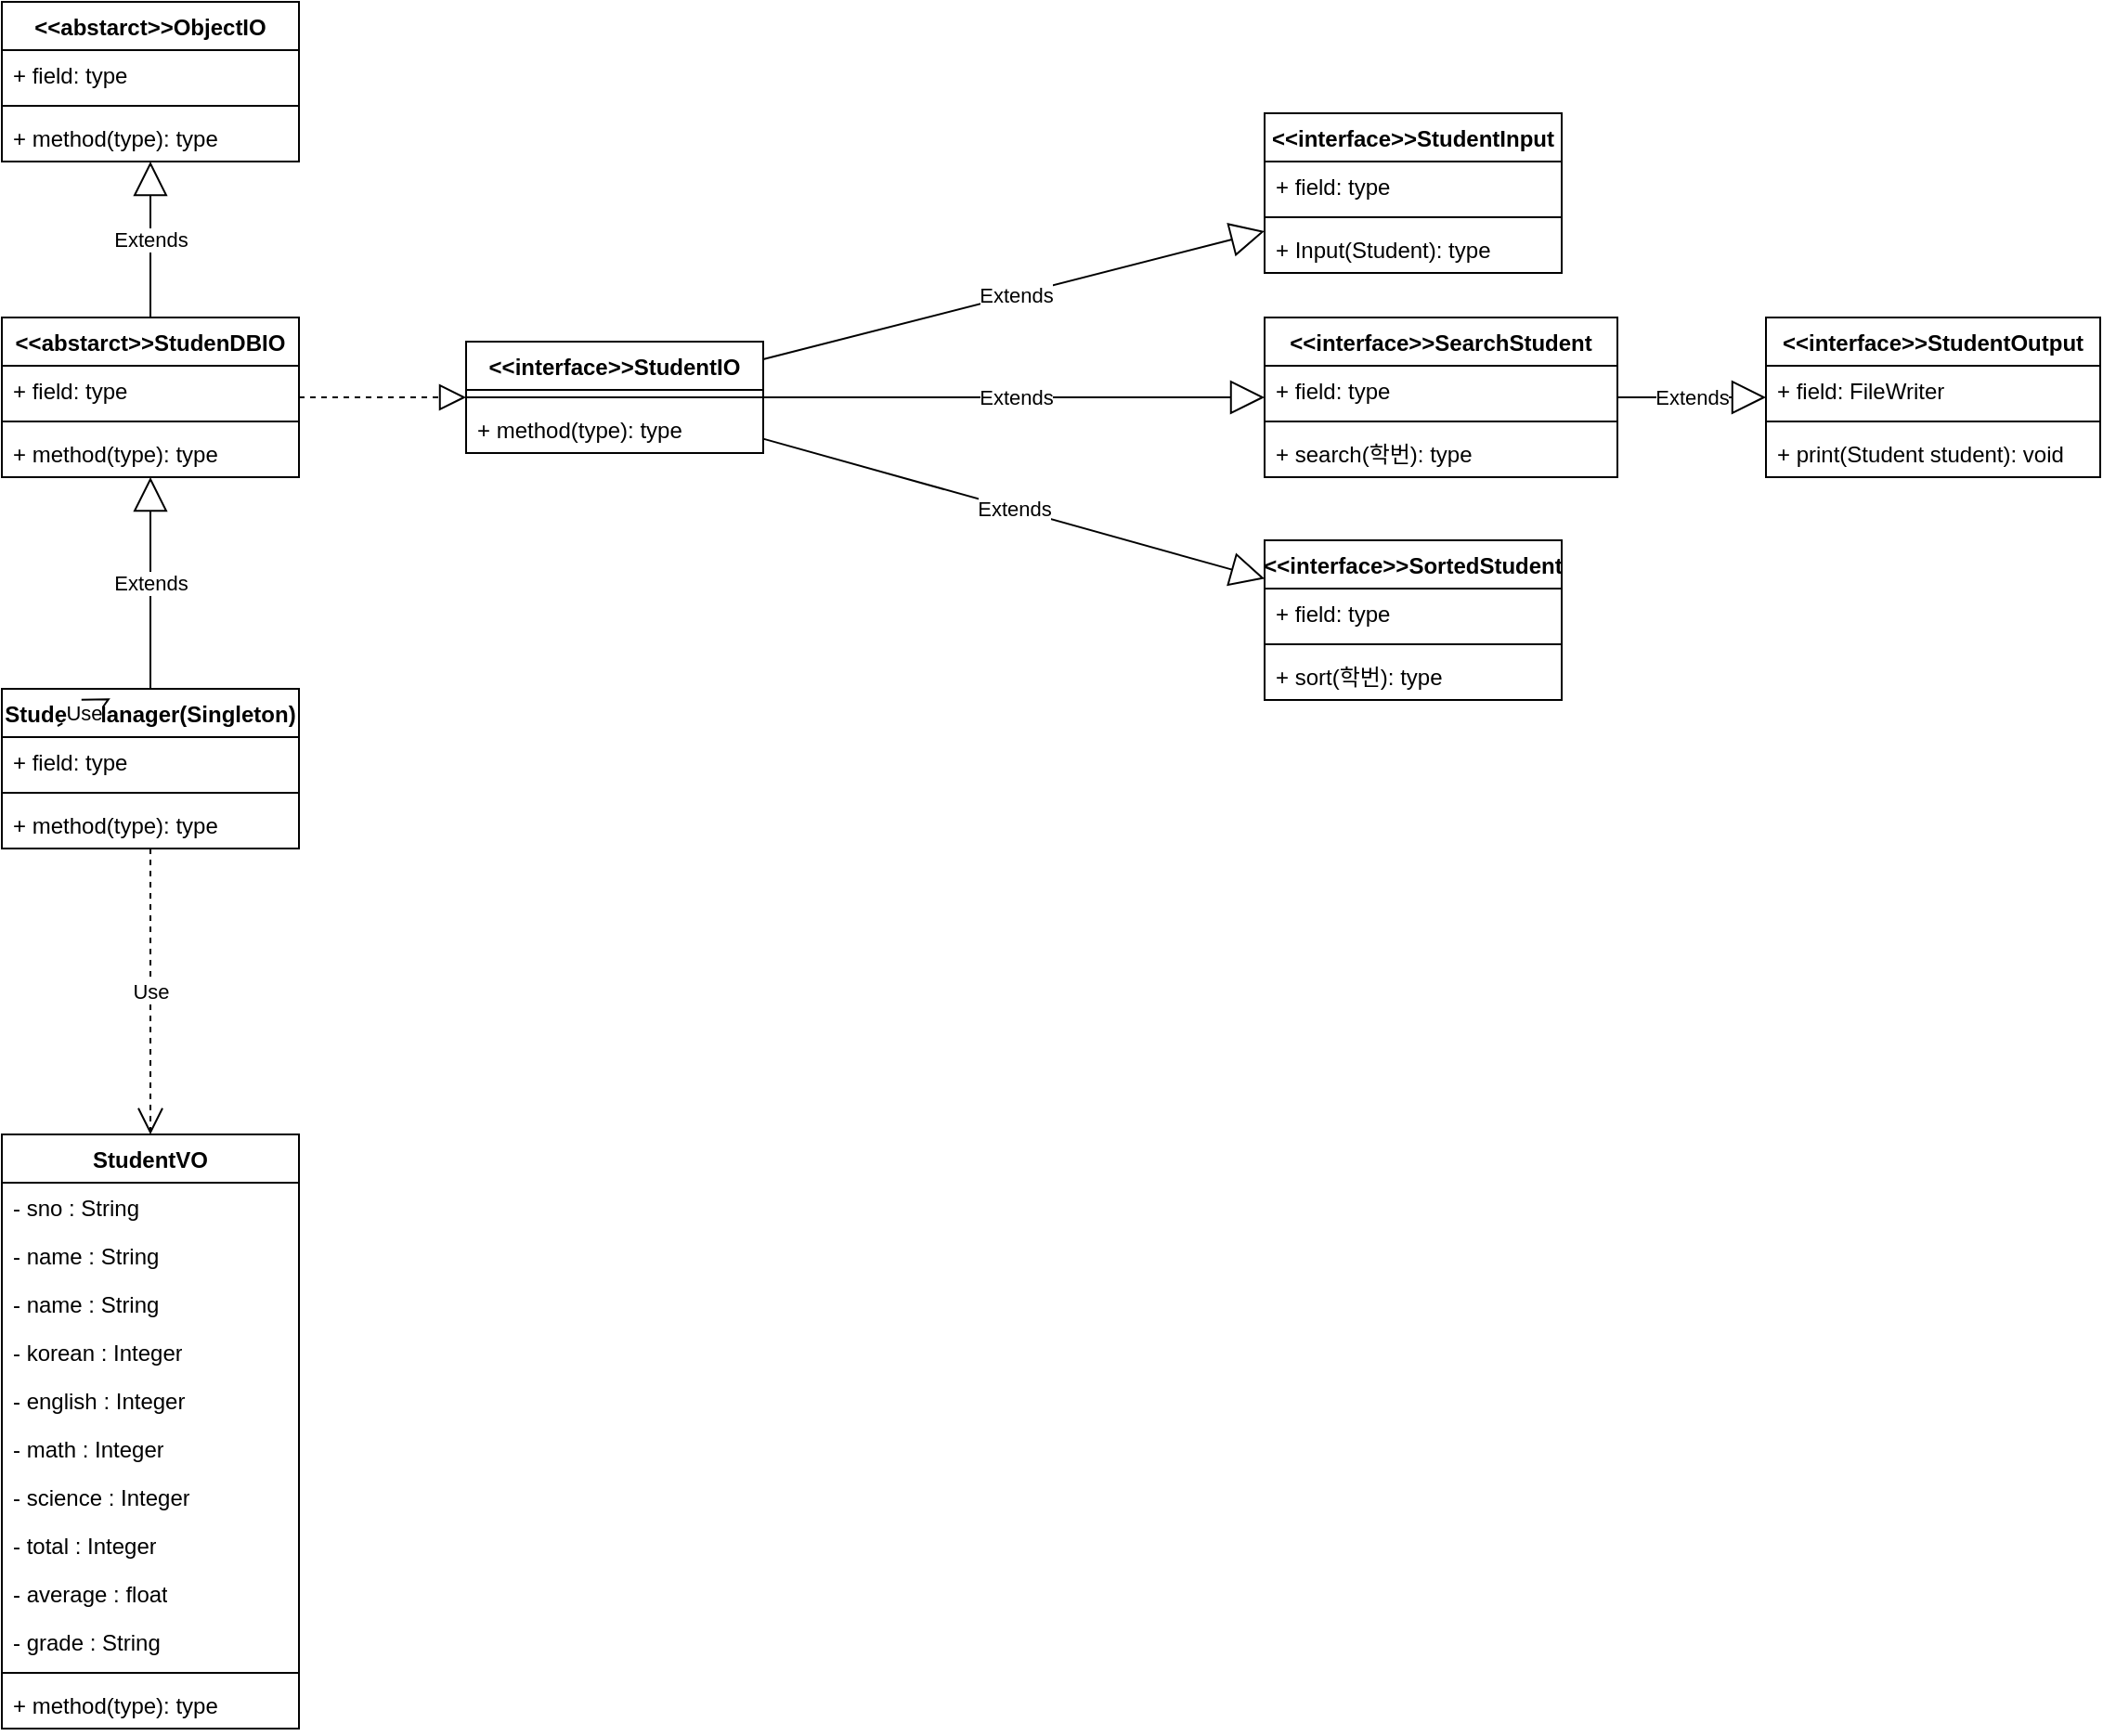 <mxfile version="26.0.11">
  <diagram name="페이지-1" id="k_KB7zdzaerqngAy7EjZ">
    <mxGraphModel dx="1687" dy="1622" grid="1" gridSize="10" guides="1" tooltips="1" connect="1" arrows="1" fold="1" page="1" pageScale="1" pageWidth="1169" pageHeight="827" math="0" shadow="0">
      <root>
        <mxCell id="0" />
        <mxCell id="1" parent="0" />
        <mxCell id="o_LtBYVK2ZJKB_Pog53U-1" value="StudentVO" style="swimlane;fontStyle=1;align=center;verticalAlign=top;childLayout=stackLayout;horizontal=1;startSize=26;horizontalStack=0;resizeParent=1;resizeParentMax=0;resizeLast=0;collapsible=1;marginBottom=0;whiteSpace=wrap;html=1;" parent="1" vertex="1">
          <mxGeometry x="350" y="500" width="160" height="320" as="geometry" />
        </mxCell>
        <mxCell id="o_LtBYVK2ZJKB_Pog53U-2" value="- sno : String" style="text;strokeColor=none;fillColor=none;align=left;verticalAlign=top;spacingLeft=4;spacingRight=4;overflow=hidden;rotatable=0;points=[[0,0.5],[1,0.5]];portConstraint=eastwest;whiteSpace=wrap;html=1;" parent="o_LtBYVK2ZJKB_Pog53U-1" vertex="1">
          <mxGeometry y="26" width="160" height="26" as="geometry" />
        </mxCell>
        <mxCell id="o_LtBYVK2ZJKB_Pog53U-7" value="- name : String" style="text;strokeColor=none;fillColor=none;align=left;verticalAlign=top;spacingLeft=4;spacingRight=4;overflow=hidden;rotatable=0;points=[[0,0.5],[1,0.5]];portConstraint=eastwest;whiteSpace=wrap;html=1;" parent="o_LtBYVK2ZJKB_Pog53U-1" vertex="1">
          <mxGeometry y="52" width="160" height="26" as="geometry" />
        </mxCell>
        <mxCell id="o_LtBYVK2ZJKB_Pog53U-8" value="- name : String" style="text;strokeColor=none;fillColor=none;align=left;verticalAlign=top;spacingLeft=4;spacingRight=4;overflow=hidden;rotatable=0;points=[[0,0.5],[1,0.5]];portConstraint=eastwest;whiteSpace=wrap;html=1;" parent="o_LtBYVK2ZJKB_Pog53U-1" vertex="1">
          <mxGeometry y="78" width="160" height="26" as="geometry" />
        </mxCell>
        <mxCell id="o_LtBYVK2ZJKB_Pog53U-9" value="- korean : Integer" style="text;strokeColor=none;fillColor=none;align=left;verticalAlign=top;spacingLeft=4;spacingRight=4;overflow=hidden;rotatable=0;points=[[0,0.5],[1,0.5]];portConstraint=eastwest;whiteSpace=wrap;html=1;" parent="o_LtBYVK2ZJKB_Pog53U-1" vertex="1">
          <mxGeometry y="104" width="160" height="26" as="geometry" />
        </mxCell>
        <mxCell id="o_LtBYVK2ZJKB_Pog53U-10" value="- english : Integer" style="text;strokeColor=none;fillColor=none;align=left;verticalAlign=top;spacingLeft=4;spacingRight=4;overflow=hidden;rotatable=0;points=[[0,0.5],[1,0.5]];portConstraint=eastwest;whiteSpace=wrap;html=1;" parent="o_LtBYVK2ZJKB_Pog53U-1" vertex="1">
          <mxGeometry y="130" width="160" height="26" as="geometry" />
        </mxCell>
        <mxCell id="o_LtBYVK2ZJKB_Pog53U-11" value="- math : Integer" style="text;strokeColor=none;fillColor=none;align=left;verticalAlign=top;spacingLeft=4;spacingRight=4;overflow=hidden;rotatable=0;points=[[0,0.5],[1,0.5]];portConstraint=eastwest;whiteSpace=wrap;html=1;" parent="o_LtBYVK2ZJKB_Pog53U-1" vertex="1">
          <mxGeometry y="156" width="160" height="26" as="geometry" />
        </mxCell>
        <mxCell id="o_LtBYVK2ZJKB_Pog53U-12" value="- science : Integer" style="text;strokeColor=none;fillColor=none;align=left;verticalAlign=top;spacingLeft=4;spacingRight=4;overflow=hidden;rotatable=0;points=[[0,0.5],[1,0.5]];portConstraint=eastwest;whiteSpace=wrap;html=1;" parent="o_LtBYVK2ZJKB_Pog53U-1" vertex="1">
          <mxGeometry y="182" width="160" height="26" as="geometry" />
        </mxCell>
        <mxCell id="o_LtBYVK2ZJKB_Pog53U-13" value="- total : Integer" style="text;strokeColor=none;fillColor=none;align=left;verticalAlign=top;spacingLeft=4;spacingRight=4;overflow=hidden;rotatable=0;points=[[0,0.5],[1,0.5]];portConstraint=eastwest;whiteSpace=wrap;html=1;" parent="o_LtBYVK2ZJKB_Pog53U-1" vertex="1">
          <mxGeometry y="208" width="160" height="26" as="geometry" />
        </mxCell>
        <mxCell id="o_LtBYVK2ZJKB_Pog53U-14" value="- average : float" style="text;strokeColor=none;fillColor=none;align=left;verticalAlign=top;spacingLeft=4;spacingRight=4;overflow=hidden;rotatable=0;points=[[0,0.5],[1,0.5]];portConstraint=eastwest;whiteSpace=wrap;html=1;" parent="o_LtBYVK2ZJKB_Pog53U-1" vertex="1">
          <mxGeometry y="234" width="160" height="26" as="geometry" />
        </mxCell>
        <mxCell id="o_LtBYVK2ZJKB_Pog53U-15" value="- grade : String" style="text;strokeColor=none;fillColor=none;align=left;verticalAlign=top;spacingLeft=4;spacingRight=4;overflow=hidden;rotatable=0;points=[[0,0.5],[1,0.5]];portConstraint=eastwest;whiteSpace=wrap;html=1;" parent="o_LtBYVK2ZJKB_Pog53U-1" vertex="1">
          <mxGeometry y="260" width="160" height="26" as="geometry" />
        </mxCell>
        <mxCell id="o_LtBYVK2ZJKB_Pog53U-3" value="" style="line;strokeWidth=1;fillColor=none;align=left;verticalAlign=middle;spacingTop=-1;spacingLeft=3;spacingRight=3;rotatable=0;labelPosition=right;points=[];portConstraint=eastwest;strokeColor=inherit;" parent="o_LtBYVK2ZJKB_Pog53U-1" vertex="1">
          <mxGeometry y="286" width="160" height="8" as="geometry" />
        </mxCell>
        <mxCell id="o_LtBYVK2ZJKB_Pog53U-4" value="+ method(type): type" style="text;strokeColor=none;fillColor=none;align=left;verticalAlign=top;spacingLeft=4;spacingRight=4;overflow=hidden;rotatable=0;points=[[0,0.5],[1,0.5]];portConstraint=eastwest;whiteSpace=wrap;html=1;" parent="o_LtBYVK2ZJKB_Pog53U-1" vertex="1">
          <mxGeometry y="294" width="160" height="26" as="geometry" />
        </mxCell>
        <mxCell id="o_LtBYVK2ZJKB_Pog53U-30" value="StudentManager(Singleton)" style="swimlane;fontStyle=1;align=center;verticalAlign=top;childLayout=stackLayout;horizontal=1;startSize=26;horizontalStack=0;resizeParent=1;resizeParentMax=0;resizeLast=0;collapsible=1;marginBottom=0;whiteSpace=wrap;html=1;" parent="1" vertex="1">
          <mxGeometry x="350" y="260" width="160" height="86" as="geometry" />
        </mxCell>
        <mxCell id="zmv7yxdowPSxPv6L7s_y-3" value="Use" style="endArrow=open;endSize=12;dashed=1;html=1;rounded=0;entryX=0.365;entryY=0.06;entryDx=0;entryDy=0;entryPerimeter=0;" edge="1" parent="o_LtBYVK2ZJKB_Pog53U-30" target="o_LtBYVK2ZJKB_Pog53U-30">
          <mxGeometry width="160" relative="1" as="geometry">
            <mxPoint x="30" y="20" as="sourcePoint" />
            <mxPoint x="190" y="20" as="targetPoint" />
          </mxGeometry>
        </mxCell>
        <mxCell id="o_LtBYVK2ZJKB_Pog53U-31" value="+ field: type" style="text;strokeColor=none;fillColor=none;align=left;verticalAlign=top;spacingLeft=4;spacingRight=4;overflow=hidden;rotatable=0;points=[[0,0.5],[1,0.5]];portConstraint=eastwest;whiteSpace=wrap;html=1;" parent="o_LtBYVK2ZJKB_Pog53U-30" vertex="1">
          <mxGeometry y="26" width="160" height="26" as="geometry" />
        </mxCell>
        <mxCell id="o_LtBYVK2ZJKB_Pog53U-32" value="" style="line;strokeWidth=1;fillColor=none;align=left;verticalAlign=middle;spacingTop=-1;spacingLeft=3;spacingRight=3;rotatable=0;labelPosition=right;points=[];portConstraint=eastwest;strokeColor=inherit;" parent="o_LtBYVK2ZJKB_Pog53U-30" vertex="1">
          <mxGeometry y="52" width="160" height="8" as="geometry" />
        </mxCell>
        <mxCell id="o_LtBYVK2ZJKB_Pog53U-33" value="+ method(type): type" style="text;strokeColor=none;fillColor=none;align=left;verticalAlign=top;spacingLeft=4;spacingRight=4;overflow=hidden;rotatable=0;points=[[0,0.5],[1,0.5]];portConstraint=eastwest;whiteSpace=wrap;html=1;" parent="o_LtBYVK2ZJKB_Pog53U-30" vertex="1">
          <mxGeometry y="60" width="160" height="26" as="geometry" />
        </mxCell>
        <mxCell id="o_LtBYVK2ZJKB_Pog53U-34" value="&amp;lt;&amp;lt;abstarct&amp;gt;&amp;gt;StudenDBIO" style="swimlane;fontStyle=1;align=center;verticalAlign=top;childLayout=stackLayout;horizontal=1;startSize=26;horizontalStack=0;resizeParent=1;resizeParentMax=0;resizeLast=0;collapsible=1;marginBottom=0;whiteSpace=wrap;html=1;" parent="1" vertex="1">
          <mxGeometry x="350" y="60" width="160" height="86" as="geometry" />
        </mxCell>
        <mxCell id="o_LtBYVK2ZJKB_Pog53U-35" value="+ field: type" style="text;strokeColor=none;fillColor=none;align=left;verticalAlign=top;spacingLeft=4;spacingRight=4;overflow=hidden;rotatable=0;points=[[0,0.5],[1,0.5]];portConstraint=eastwest;whiteSpace=wrap;html=1;" parent="o_LtBYVK2ZJKB_Pog53U-34" vertex="1">
          <mxGeometry y="26" width="160" height="26" as="geometry" />
        </mxCell>
        <mxCell id="o_LtBYVK2ZJKB_Pog53U-36" value="" style="line;strokeWidth=1;fillColor=none;align=left;verticalAlign=middle;spacingTop=-1;spacingLeft=3;spacingRight=3;rotatable=0;labelPosition=right;points=[];portConstraint=eastwest;strokeColor=inherit;" parent="o_LtBYVK2ZJKB_Pog53U-34" vertex="1">
          <mxGeometry y="52" width="160" height="8" as="geometry" />
        </mxCell>
        <mxCell id="o_LtBYVK2ZJKB_Pog53U-37" value="+ method(type): type" style="text;strokeColor=none;fillColor=none;align=left;verticalAlign=top;spacingLeft=4;spacingRight=4;overflow=hidden;rotatable=0;points=[[0,0.5],[1,0.5]];portConstraint=eastwest;whiteSpace=wrap;html=1;" parent="o_LtBYVK2ZJKB_Pog53U-34" vertex="1">
          <mxGeometry y="60" width="160" height="26" as="geometry" />
        </mxCell>
        <mxCell id="o_LtBYVK2ZJKB_Pog53U-38" value="&amp;lt;&amp;lt;abstarct&amp;gt;&amp;gt;ObjectIO" style="swimlane;fontStyle=1;align=center;verticalAlign=top;childLayout=stackLayout;horizontal=1;startSize=26;horizontalStack=0;resizeParent=1;resizeParentMax=0;resizeLast=0;collapsible=1;marginBottom=0;whiteSpace=wrap;html=1;" parent="1" vertex="1">
          <mxGeometry x="350" y="-110" width="160" height="86" as="geometry" />
        </mxCell>
        <mxCell id="o_LtBYVK2ZJKB_Pog53U-39" value="+ field: type" style="text;strokeColor=none;fillColor=none;align=left;verticalAlign=top;spacingLeft=4;spacingRight=4;overflow=hidden;rotatable=0;points=[[0,0.5],[1,0.5]];portConstraint=eastwest;whiteSpace=wrap;html=1;" parent="o_LtBYVK2ZJKB_Pog53U-38" vertex="1">
          <mxGeometry y="26" width="160" height="26" as="geometry" />
        </mxCell>
        <mxCell id="o_LtBYVK2ZJKB_Pog53U-40" value="" style="line;strokeWidth=1;fillColor=none;align=left;verticalAlign=middle;spacingTop=-1;spacingLeft=3;spacingRight=3;rotatable=0;labelPosition=right;points=[];portConstraint=eastwest;strokeColor=inherit;" parent="o_LtBYVK2ZJKB_Pog53U-38" vertex="1">
          <mxGeometry y="52" width="160" height="8" as="geometry" />
        </mxCell>
        <mxCell id="o_LtBYVK2ZJKB_Pog53U-41" value="+ method(type): type" style="text;strokeColor=none;fillColor=none;align=left;verticalAlign=top;spacingLeft=4;spacingRight=4;overflow=hidden;rotatable=0;points=[[0,0.5],[1,0.5]];portConstraint=eastwest;whiteSpace=wrap;html=1;" parent="o_LtBYVK2ZJKB_Pog53U-38" vertex="1">
          <mxGeometry y="60" width="160" height="26" as="geometry" />
        </mxCell>
        <mxCell id="o_LtBYVK2ZJKB_Pog53U-42" value="&amp;lt;&amp;lt;interface&amp;gt;&amp;gt;StudentIO" style="swimlane;fontStyle=1;align=center;verticalAlign=top;childLayout=stackLayout;horizontal=1;startSize=26;horizontalStack=0;resizeParent=1;resizeParentMax=0;resizeLast=0;collapsible=1;marginBottom=0;whiteSpace=wrap;html=1;" parent="1" vertex="1">
          <mxGeometry x="600" y="73" width="160" height="60" as="geometry" />
        </mxCell>
        <mxCell id="o_LtBYVK2ZJKB_Pog53U-44" value="" style="line;strokeWidth=1;fillColor=none;align=left;verticalAlign=middle;spacingTop=-1;spacingLeft=3;spacingRight=3;rotatable=0;labelPosition=right;points=[];portConstraint=eastwest;strokeColor=inherit;" parent="o_LtBYVK2ZJKB_Pog53U-42" vertex="1">
          <mxGeometry y="26" width="160" height="8" as="geometry" />
        </mxCell>
        <mxCell id="o_LtBYVK2ZJKB_Pog53U-45" value="+ method(type): type" style="text;strokeColor=none;fillColor=none;align=left;verticalAlign=top;spacingLeft=4;spacingRight=4;overflow=hidden;rotatable=0;points=[[0,0.5],[1,0.5]];portConstraint=eastwest;whiteSpace=wrap;html=1;" parent="o_LtBYVK2ZJKB_Pog53U-42" vertex="1">
          <mxGeometry y="34" width="160" height="26" as="geometry" />
        </mxCell>
        <mxCell id="o_LtBYVK2ZJKB_Pog53U-46" value="&amp;lt;&amp;lt;interface&amp;gt;&amp;gt;StudentInput" style="swimlane;fontStyle=1;align=center;verticalAlign=top;childLayout=stackLayout;horizontal=1;startSize=26;horizontalStack=0;resizeParent=1;resizeParentMax=0;resizeLast=0;collapsible=1;marginBottom=0;whiteSpace=wrap;html=1;" parent="1" vertex="1">
          <mxGeometry x="1030" y="-50" width="160" height="86" as="geometry" />
        </mxCell>
        <mxCell id="o_LtBYVK2ZJKB_Pog53U-47" value="+ field: type" style="text;strokeColor=none;fillColor=none;align=left;verticalAlign=top;spacingLeft=4;spacingRight=4;overflow=hidden;rotatable=0;points=[[0,0.5],[1,0.5]];portConstraint=eastwest;whiteSpace=wrap;html=1;" parent="o_LtBYVK2ZJKB_Pog53U-46" vertex="1">
          <mxGeometry y="26" width="160" height="26" as="geometry" />
        </mxCell>
        <mxCell id="o_LtBYVK2ZJKB_Pog53U-48" value="" style="line;strokeWidth=1;fillColor=none;align=left;verticalAlign=middle;spacingTop=-1;spacingLeft=3;spacingRight=3;rotatable=0;labelPosition=right;points=[];portConstraint=eastwest;strokeColor=inherit;" parent="o_LtBYVK2ZJKB_Pog53U-46" vertex="1">
          <mxGeometry y="52" width="160" height="8" as="geometry" />
        </mxCell>
        <mxCell id="o_LtBYVK2ZJKB_Pog53U-49" value="+ Input(Student): type" style="text;strokeColor=none;fillColor=none;align=left;verticalAlign=top;spacingLeft=4;spacingRight=4;overflow=hidden;rotatable=0;points=[[0,0.5],[1,0.5]];portConstraint=eastwest;whiteSpace=wrap;html=1;" parent="o_LtBYVK2ZJKB_Pog53U-46" vertex="1">
          <mxGeometry y="60" width="160" height="26" as="geometry" />
        </mxCell>
        <mxCell id="o_LtBYVK2ZJKB_Pog53U-50" value="&amp;lt;&amp;lt;interface&amp;gt;&amp;gt;SearchStudent" style="swimlane;fontStyle=1;align=center;verticalAlign=top;childLayout=stackLayout;horizontal=1;startSize=26;horizontalStack=0;resizeParent=1;resizeParentMax=0;resizeLast=0;collapsible=1;marginBottom=0;whiteSpace=wrap;html=1;" parent="1" vertex="1">
          <mxGeometry x="1030" y="60" width="190" height="86" as="geometry" />
        </mxCell>
        <mxCell id="o_LtBYVK2ZJKB_Pog53U-51" value="+ field: type" style="text;strokeColor=none;fillColor=none;align=left;verticalAlign=top;spacingLeft=4;spacingRight=4;overflow=hidden;rotatable=0;points=[[0,0.5],[1,0.5]];portConstraint=eastwest;whiteSpace=wrap;html=1;" parent="o_LtBYVK2ZJKB_Pog53U-50" vertex="1">
          <mxGeometry y="26" width="190" height="26" as="geometry" />
        </mxCell>
        <mxCell id="o_LtBYVK2ZJKB_Pog53U-52" value="" style="line;strokeWidth=1;fillColor=none;align=left;verticalAlign=middle;spacingTop=-1;spacingLeft=3;spacingRight=3;rotatable=0;labelPosition=right;points=[];portConstraint=eastwest;strokeColor=inherit;" parent="o_LtBYVK2ZJKB_Pog53U-50" vertex="1">
          <mxGeometry y="52" width="190" height="8" as="geometry" />
        </mxCell>
        <mxCell id="o_LtBYVK2ZJKB_Pog53U-53" value="+ search(학번): type" style="text;strokeColor=none;fillColor=none;align=left;verticalAlign=top;spacingLeft=4;spacingRight=4;overflow=hidden;rotatable=0;points=[[0,0.5],[1,0.5]];portConstraint=eastwest;whiteSpace=wrap;html=1;" parent="o_LtBYVK2ZJKB_Pog53U-50" vertex="1">
          <mxGeometry y="60" width="190" height="26" as="geometry" />
        </mxCell>
        <mxCell id="o_LtBYVK2ZJKB_Pog53U-54" value="&amp;lt;&amp;lt;interface&amp;gt;&amp;gt;SortedStudent" style="swimlane;fontStyle=1;align=center;verticalAlign=top;childLayout=stackLayout;horizontal=1;startSize=26;horizontalStack=0;resizeParent=1;resizeParentMax=0;resizeLast=0;collapsible=1;marginBottom=0;whiteSpace=wrap;html=1;" parent="1" vertex="1">
          <mxGeometry x="1030" y="180" width="160" height="86" as="geometry" />
        </mxCell>
        <mxCell id="o_LtBYVK2ZJKB_Pog53U-55" value="+ field: type" style="text;strokeColor=none;fillColor=none;align=left;verticalAlign=top;spacingLeft=4;spacingRight=4;overflow=hidden;rotatable=0;points=[[0,0.5],[1,0.5]];portConstraint=eastwest;whiteSpace=wrap;html=1;" parent="o_LtBYVK2ZJKB_Pog53U-54" vertex="1">
          <mxGeometry y="26" width="160" height="26" as="geometry" />
        </mxCell>
        <mxCell id="o_LtBYVK2ZJKB_Pog53U-56" value="" style="line;strokeWidth=1;fillColor=none;align=left;verticalAlign=middle;spacingTop=-1;spacingLeft=3;spacingRight=3;rotatable=0;labelPosition=right;points=[];portConstraint=eastwest;strokeColor=inherit;" parent="o_LtBYVK2ZJKB_Pog53U-54" vertex="1">
          <mxGeometry y="52" width="160" height="8" as="geometry" />
        </mxCell>
        <mxCell id="o_LtBYVK2ZJKB_Pog53U-57" value="+ sort(학번): type" style="text;strokeColor=none;fillColor=none;align=left;verticalAlign=top;spacingLeft=4;spacingRight=4;overflow=hidden;rotatable=0;points=[[0,0.5],[1,0.5]];portConstraint=eastwest;whiteSpace=wrap;html=1;" parent="o_LtBYVK2ZJKB_Pog53U-54" vertex="1">
          <mxGeometry y="60" width="160" height="26" as="geometry" />
        </mxCell>
        <mxCell id="o_LtBYVK2ZJKB_Pog53U-58" value="&amp;lt;&amp;lt;interface&amp;gt;&amp;gt;StudentOutput" style="swimlane;fontStyle=1;align=center;verticalAlign=top;childLayout=stackLayout;horizontal=1;startSize=26;horizontalStack=0;resizeParent=1;resizeParentMax=0;resizeLast=0;collapsible=1;marginBottom=0;whiteSpace=wrap;html=1;" parent="1" vertex="1">
          <mxGeometry x="1300" y="60" width="180" height="86" as="geometry" />
        </mxCell>
        <mxCell id="o_LtBYVK2ZJKB_Pog53U-59" value="+ field: FileWriter" style="text;strokeColor=none;fillColor=none;align=left;verticalAlign=top;spacingLeft=4;spacingRight=4;overflow=hidden;rotatable=0;points=[[0,0.5],[1,0.5]];portConstraint=eastwest;whiteSpace=wrap;html=1;" parent="o_LtBYVK2ZJKB_Pog53U-58" vertex="1">
          <mxGeometry y="26" width="180" height="26" as="geometry" />
        </mxCell>
        <mxCell id="o_LtBYVK2ZJKB_Pog53U-60" value="" style="line;strokeWidth=1;fillColor=none;align=left;verticalAlign=middle;spacingTop=-1;spacingLeft=3;spacingRight=3;rotatable=0;labelPosition=right;points=[];portConstraint=eastwest;strokeColor=inherit;" parent="o_LtBYVK2ZJKB_Pog53U-58" vertex="1">
          <mxGeometry y="52" width="180" height="8" as="geometry" />
        </mxCell>
        <mxCell id="o_LtBYVK2ZJKB_Pog53U-61" value="+ print(Student student): void&amp;nbsp;" style="text;strokeColor=none;fillColor=none;align=left;verticalAlign=top;spacingLeft=4;spacingRight=4;overflow=hidden;rotatable=0;points=[[0,0.5],[1,0.5]];portConstraint=eastwest;whiteSpace=wrap;html=1;" parent="o_LtBYVK2ZJKB_Pog53U-58" vertex="1">
          <mxGeometry y="60" width="180" height="26" as="geometry" />
        </mxCell>
        <mxCell id="zmv7yxdowPSxPv6L7s_y-1" value="Extends" style="endArrow=block;endSize=16;endFill=0;html=1;rounded=0;" edge="1" parent="1" source="o_LtBYVK2ZJKB_Pog53U-30" target="o_LtBYVK2ZJKB_Pog53U-34">
          <mxGeometry x="0.003" width="160" relative="1" as="geometry">
            <mxPoint x="650" y="390" as="sourcePoint" />
            <mxPoint x="810" y="390" as="targetPoint" />
            <mxPoint as="offset" />
          </mxGeometry>
        </mxCell>
        <mxCell id="zmv7yxdowPSxPv6L7s_y-4" value="Extends" style="endArrow=block;endSize=16;endFill=0;html=1;rounded=0;" edge="1" parent="1" source="o_LtBYVK2ZJKB_Pog53U-34" target="o_LtBYVK2ZJKB_Pog53U-38">
          <mxGeometry x="0.003" width="160" relative="1" as="geometry">
            <mxPoint x="620" y="266" as="sourcePoint" />
            <mxPoint x="620" y="152" as="targetPoint" />
            <mxPoint as="offset" />
          </mxGeometry>
        </mxCell>
        <mxCell id="zmv7yxdowPSxPv6L7s_y-5" value="" style="endArrow=block;dashed=1;endFill=0;endSize=12;html=1;rounded=0;" edge="1" parent="1" source="o_LtBYVK2ZJKB_Pog53U-34" target="o_LtBYVK2ZJKB_Pog53U-42">
          <mxGeometry width="160" relative="1" as="geometry">
            <mxPoint x="620" y="150" as="sourcePoint" />
            <mxPoint x="620" y="304" as="targetPoint" />
          </mxGeometry>
        </mxCell>
        <mxCell id="zmv7yxdowPSxPv6L7s_y-10" value="Extends" style="endArrow=block;endSize=16;endFill=0;html=1;rounded=0;" edge="1" parent="1" source="o_LtBYVK2ZJKB_Pog53U-42" target="o_LtBYVK2ZJKB_Pog53U-46">
          <mxGeometry x="0.003" width="160" relative="1" as="geometry">
            <mxPoint x="840" y="194" as="sourcePoint" />
            <mxPoint x="840" y="80" as="targetPoint" />
            <mxPoint as="offset" />
          </mxGeometry>
        </mxCell>
        <mxCell id="zmv7yxdowPSxPv6L7s_y-11" value="Extends" style="endArrow=block;endSize=16;endFill=0;html=1;rounded=0;" edge="1" parent="1" source="o_LtBYVK2ZJKB_Pog53U-42" target="o_LtBYVK2ZJKB_Pog53U-50">
          <mxGeometry x="0.003" width="160" relative="1" as="geometry">
            <mxPoint x="770" y="93" as="sourcePoint" />
            <mxPoint x="1040" y="23" as="targetPoint" />
            <mxPoint as="offset" />
          </mxGeometry>
        </mxCell>
        <mxCell id="zmv7yxdowPSxPv6L7s_y-12" value="Extends" style="endArrow=block;endSize=16;endFill=0;html=1;rounded=0;" edge="1" parent="1" source="o_LtBYVK2ZJKB_Pog53U-42" target="o_LtBYVK2ZJKB_Pog53U-54">
          <mxGeometry x="0.003" width="160" relative="1" as="geometry">
            <mxPoint x="730" y="100" as="sourcePoint" />
            <mxPoint x="1040" y="113" as="targetPoint" />
            <mxPoint as="offset" />
          </mxGeometry>
        </mxCell>
        <mxCell id="zmv7yxdowPSxPv6L7s_y-13" value="Extends" style="endArrow=block;endSize=16;endFill=0;html=1;rounded=0;" edge="1" parent="1" source="o_LtBYVK2ZJKB_Pog53U-50" target="o_LtBYVK2ZJKB_Pog53U-58">
          <mxGeometry x="0.003" width="160" relative="1" as="geometry">
            <mxPoint x="770" y="113" as="sourcePoint" />
            <mxPoint x="1040" y="113" as="targetPoint" />
            <mxPoint as="offset" />
          </mxGeometry>
        </mxCell>
        <mxCell id="zmv7yxdowPSxPv6L7s_y-14" value="Use" style="endArrow=open;endSize=12;dashed=1;html=1;rounded=0;" edge="1" parent="1" source="o_LtBYVK2ZJKB_Pog53U-30" target="o_LtBYVK2ZJKB_Pog53U-1">
          <mxGeometry width="160" relative="1" as="geometry">
            <mxPoint x="630" y="550" as="sourcePoint" />
            <mxPoint x="790" y="550" as="targetPoint" />
          </mxGeometry>
        </mxCell>
      </root>
    </mxGraphModel>
  </diagram>
</mxfile>

